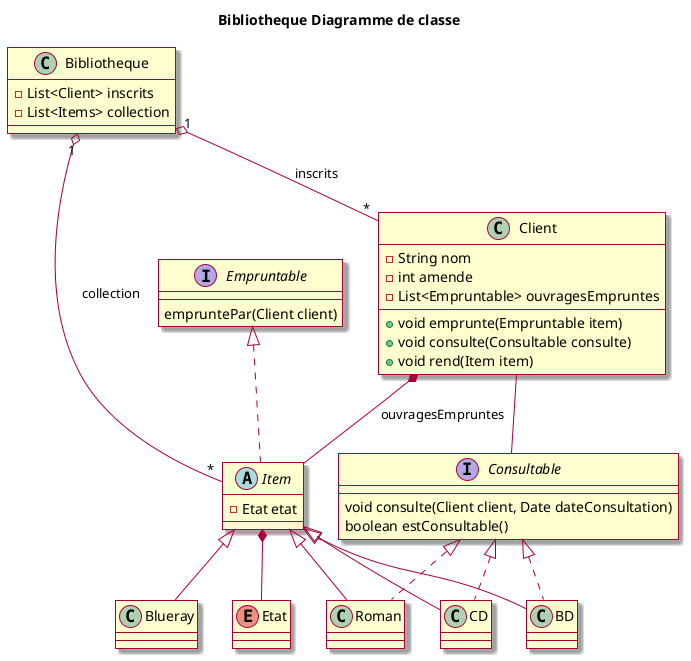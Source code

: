@startuml

skin rose

title Bibliotheque Diagramme de classe


class Bibliotheque{
- List<Client> inscrits
 -List<Items> collection
}
class Client{
 -String nom
 -int amende
 -List<Empruntable> ouvragesEmpruntes
 +void emprunte(Empruntable item)
 +void consulte(Consultable consulte)
 +void rend(Item item)
}
enum Etat
interface Empruntable {
 empruntePar(Client client)
}
abstract class Item implements Empruntable{
 -Etat etat
}
interface Consultable{
 void consulte(Client client, Date dateConsultation)
 boolean estConsultable()
}
class CD extends Item implements Consultable
class Roman extends Item implements Consultable
class BD extends Item implements Consultable
class Blueray extends Item

Bibliotheque "1" o-- "*" Client: inscrits
Bibliotheque "1" o-- "*" Item: collection
Item *-- Etat
Client *-- Item: ouvragesEmpruntes
Consultable -up- Client

@enduml
